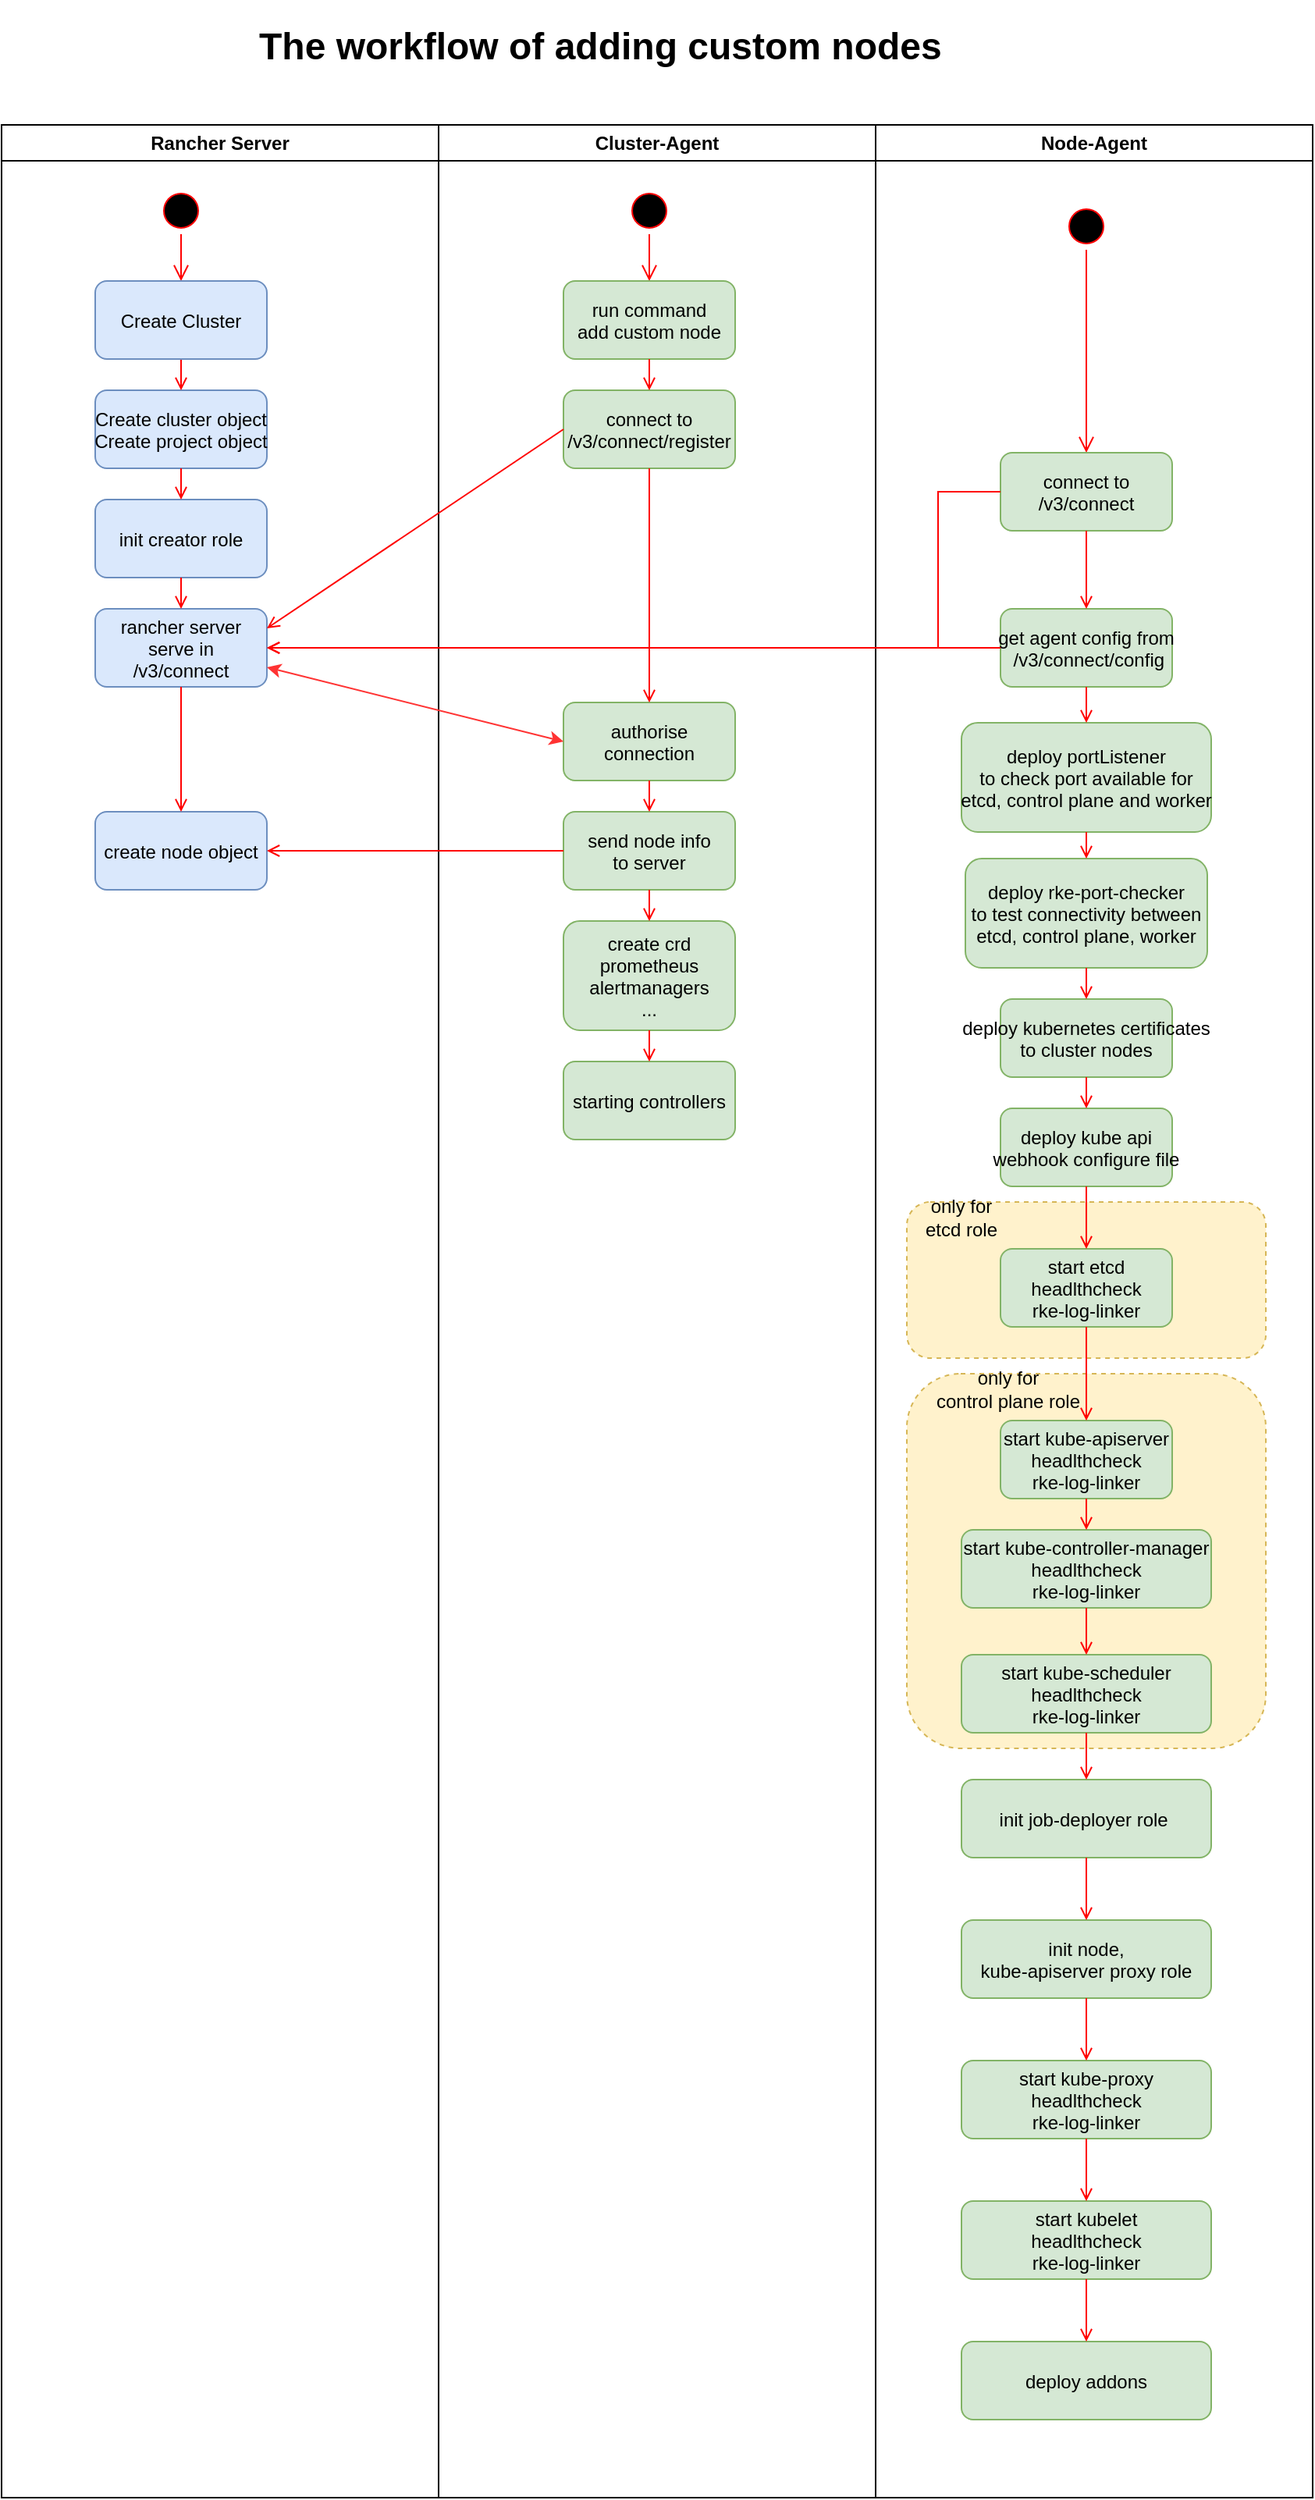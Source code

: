 <mxfile version="13.4.5" type="github">
  <diagram name="Page-1" id="e7e014a7-5840-1c2e-5031-d8a46d1fe8dd">
    <mxGraphModel dx="1833" dy="989" grid="1" gridSize="10" guides="1" tooltips="1" connect="1" arrows="1" fold="1" page="1" pageScale="1" pageWidth="1169" pageHeight="826" background="#ffffff" math="0" shadow="0">
      <root>
        <mxCell id="0" />
        <mxCell id="1" parent="0" />
        <mxCell id="4" value="Node-Agent" style="swimlane;whiteSpace=wrap;swimlaneFillColor=#ffffff;" parent="1" vertex="1">
          <mxGeometry x="710" y="90" width="280" height="1520" as="geometry">
            <mxRectangle x="710" y="30" width="100" height="23" as="alternateBounds" />
          </mxGeometry>
        </mxCell>
        <mxCell id="Nvh7TqMCfOIsHcsC9H2H-126" value="" style="rounded=1;whiteSpace=wrap;html=1;dashed=1;fillColor=#fff2cc;strokeColor=#d6b656;" vertex="1" parent="4">
          <mxGeometry x="20" y="690" width="230" height="100" as="geometry" />
        </mxCell>
        <mxCell id="Nvh7TqMCfOIsHcsC9H2H-123" value="" style="rounded=1;whiteSpace=wrap;html=1;dashed=1;fillColor=#fff2cc;strokeColor=#d6b656;" vertex="1" parent="4">
          <mxGeometry x="20" y="800" width="230" height="240" as="geometry" />
        </mxCell>
        <mxCell id="Nvh7TqMCfOIsHcsC9H2H-64" value="" style="ellipse;shape=startState;fillColor=#000000;strokeColor=#ff0000;" vertex="1" parent="4">
          <mxGeometry x="120" y="50" width="30" height="30" as="geometry" />
        </mxCell>
        <mxCell id="Nvh7TqMCfOIsHcsC9H2H-65" value="" style="edgeStyle=elbowEdgeStyle;elbow=horizontal;verticalAlign=bottom;endArrow=open;endSize=8;strokeColor=#FF0000;endFill=1;rounded=0" edge="1" parent="4" source="Nvh7TqMCfOIsHcsC9H2H-64" target="Nvh7TqMCfOIsHcsC9H2H-66">
          <mxGeometry x="-370" y="10" as="geometry">
            <mxPoint x="-355" y="80" as="targetPoint" />
          </mxGeometry>
        </mxCell>
        <mxCell id="Nvh7TqMCfOIsHcsC9H2H-66" value="connect to&#xa;/v3/connect" style="fillColor=#d5e8d4;strokeColor=#82b366;rounded=1;" vertex="1" parent="4">
          <mxGeometry x="80" y="210" width="110" height="50" as="geometry" />
        </mxCell>
        <mxCell id="Nvh7TqMCfOIsHcsC9H2H-67" value="get agent config from&#xa; /v3/connect/config" style="fillColor=#d5e8d4;strokeColor=#82b366;rounded=1;" vertex="1" parent="4">
          <mxGeometry x="80" y="310" width="110" height="50" as="geometry" />
        </mxCell>
        <mxCell id="Nvh7TqMCfOIsHcsC9H2H-68" value="" style="endArrow=open;strokeColor=#FF0000;endFill=1;rounded=0" edge="1" parent="4" source="Nvh7TqMCfOIsHcsC9H2H-66" target="Nvh7TqMCfOIsHcsC9H2H-67">
          <mxGeometry relative="1" as="geometry" />
        </mxCell>
        <mxCell id="Nvh7TqMCfOIsHcsC9H2H-71" value="deploy portListener&#xa;to check port available for&#xa;etcd, control plane and worker" style="fillColor=#d5e8d4;strokeColor=#82b366;rounded=1;" vertex="1" parent="4">
          <mxGeometry x="55" y="383" width="160" height="70" as="geometry" />
        </mxCell>
        <mxCell id="Nvh7TqMCfOIsHcsC9H2H-72" value="deploy rke-port-checker&#xa;to test connectivity between&#xa;etcd, control plane, worker" style="fillColor=#d5e8d4;strokeColor=#82b366;rounded=1;" vertex="1" parent="4">
          <mxGeometry x="57.5" y="470" width="155" height="70" as="geometry" />
        </mxCell>
        <mxCell id="Nvh7TqMCfOIsHcsC9H2H-73" value="deploy kubernetes certificates &#xa;to cluster nodes" style="fillColor=#d5e8d4;strokeColor=#82b366;rounded=1;" vertex="1" parent="4">
          <mxGeometry x="80" y="560" width="110" height="50" as="geometry" />
        </mxCell>
        <mxCell id="Nvh7TqMCfOIsHcsC9H2H-74" value="" style="endArrow=open;strokeColor=#FF0000;endFill=1;rounded=0;exitX=0.5;exitY=1;exitDx=0;exitDy=0;entryX=0.5;entryY=0;entryDx=0;entryDy=0;" edge="1" parent="4" source="Nvh7TqMCfOIsHcsC9H2H-67" target="Nvh7TqMCfOIsHcsC9H2H-71">
          <mxGeometry relative="1" as="geometry">
            <mxPoint x="95" y="370" as="sourcePoint" />
            <mxPoint x="-315" y="335" as="targetPoint" />
          </mxGeometry>
        </mxCell>
        <mxCell id="Nvh7TqMCfOIsHcsC9H2H-75" value="" style="endArrow=open;strokeColor=#FF0000;endFill=1;rounded=0;exitX=0.5;exitY=1;exitDx=0;exitDy=0;entryX=0.5;entryY=0;entryDx=0;entryDy=0;" edge="1" parent="4" source="Nvh7TqMCfOIsHcsC9H2H-71" target="Nvh7TqMCfOIsHcsC9H2H-72">
          <mxGeometry relative="1" as="geometry">
            <mxPoint x="-325" y="270" as="sourcePoint" />
            <mxPoint x="-325" y="325" as="targetPoint" />
          </mxGeometry>
        </mxCell>
        <mxCell id="Nvh7TqMCfOIsHcsC9H2H-76" value="" style="endArrow=open;strokeColor=#FF0000;endFill=1;rounded=0;exitX=0.5;exitY=1;exitDx=0;exitDy=0;entryX=0.5;entryY=0;entryDx=0;entryDy=0;" edge="1" parent="4" source="Nvh7TqMCfOIsHcsC9H2H-72" target="Nvh7TqMCfOIsHcsC9H2H-73">
          <mxGeometry relative="1" as="geometry">
            <mxPoint x="-305" y="290" as="sourcePoint" />
            <mxPoint x="-300" y="560" as="targetPoint" />
          </mxGeometry>
        </mxCell>
        <mxCell id="Nvh7TqMCfOIsHcsC9H2H-77" value="deploy kube api&#xa;webhook configure file" style="fillColor=#d5e8d4;strokeColor=#82b366;rounded=1;" vertex="1" parent="4">
          <mxGeometry x="80" y="630" width="110" height="50" as="geometry" />
        </mxCell>
        <mxCell id="Nvh7TqMCfOIsHcsC9H2H-78" value="start etcd&#xa;headlthcheck&#xa;rke-log-linker" style="fillColor=#d5e8d4;strokeColor=#82b366;rounded=1;" vertex="1" parent="4">
          <mxGeometry x="80" y="720" width="110" height="50" as="geometry" />
        </mxCell>
        <mxCell id="Nvh7TqMCfOIsHcsC9H2H-79" value="start kube-apiserver&#xa;headlthcheck&#xa;rke-log-linker" style="fillColor=#d5e8d4;strokeColor=#82b366;rounded=1;" vertex="1" parent="4">
          <mxGeometry x="80" y="830" width="110" height="50" as="geometry" />
        </mxCell>
        <mxCell id="Nvh7TqMCfOIsHcsC9H2H-80" value="start kube-controller-manager&#xa;headlthcheck&#xa;rke-log-linker" style="fillColor=#d5e8d4;strokeColor=#82b366;rounded=1;" vertex="1" parent="4">
          <mxGeometry x="55" y="900" width="160" height="50" as="geometry" />
        </mxCell>
        <mxCell id="Nvh7TqMCfOIsHcsC9H2H-81" value="start kube-scheduler&#xa;headlthcheck&#xa;rke-log-linker" style="fillColor=#d5e8d4;strokeColor=#82b366;rounded=1;" vertex="1" parent="4">
          <mxGeometry x="55" y="980" width="160" height="50" as="geometry" />
        </mxCell>
        <mxCell id="Nvh7TqMCfOIsHcsC9H2H-82" value="init job-deployer role " style="fillColor=#d5e8d4;strokeColor=#82b366;rounded=1;" vertex="1" parent="4">
          <mxGeometry x="55" y="1060" width="160" height="50" as="geometry" />
        </mxCell>
        <mxCell id="Nvh7TqMCfOIsHcsC9H2H-83" value="init node, &#xa;kube-apiserver proxy role" style="fillColor=#d5e8d4;strokeColor=#82b366;rounded=1;" vertex="1" parent="4">
          <mxGeometry x="55" y="1150" width="160" height="50" as="geometry" />
        </mxCell>
        <mxCell id="Nvh7TqMCfOIsHcsC9H2H-85" value="start kubelet&#xa;headlthcheck&#xa;rke-log-linker" style="fillColor=#d5e8d4;strokeColor=#82b366;rounded=1;" vertex="1" parent="4">
          <mxGeometry x="55" y="1330" width="160" height="50" as="geometry" />
        </mxCell>
        <mxCell id="Nvh7TqMCfOIsHcsC9H2H-86" value="start kube-proxy&#xa;headlthcheck&#xa;rke-log-linker" style="fillColor=#d5e8d4;strokeColor=#82b366;rounded=1;" vertex="1" parent="4">
          <mxGeometry x="55" y="1240" width="160" height="50" as="geometry" />
        </mxCell>
        <mxCell id="Nvh7TqMCfOIsHcsC9H2H-110" value="deploy addons" style="fillColor=#d5e8d4;strokeColor=#82b366;rounded=1;" vertex="1" parent="4">
          <mxGeometry x="55" y="1420" width="160" height="50" as="geometry" />
        </mxCell>
        <mxCell id="Nvh7TqMCfOIsHcsC9H2H-114" value="" style="endArrow=open;strokeColor=#FF0000;endFill=1;rounded=0;exitX=0.5;exitY=1;exitDx=0;exitDy=0;entryX=0.5;entryY=0;entryDx=0;entryDy=0;" edge="1" parent="4" source="Nvh7TqMCfOIsHcsC9H2H-73" target="Nvh7TqMCfOIsHcsC9H2H-77">
          <mxGeometry relative="1" as="geometry">
            <mxPoint x="135" y="610" as="sourcePoint" />
            <mxPoint x="135" y="650" as="targetPoint" />
          </mxGeometry>
        </mxCell>
        <mxCell id="Nvh7TqMCfOIsHcsC9H2H-113" value="" style="endArrow=open;strokeColor=#FF0000;endFill=1;rounded=0;exitX=0.5;exitY=1;exitDx=0;exitDy=0;entryX=0.5;entryY=0;entryDx=0;entryDy=0;" edge="1" parent="4" source="Nvh7TqMCfOIsHcsC9H2H-77" target="Nvh7TqMCfOIsHcsC9H2H-78">
          <mxGeometry relative="1" as="geometry">
            <mxPoint x="125" y="600" as="sourcePoint" />
            <mxPoint x="125" y="640" as="targetPoint" />
          </mxGeometry>
        </mxCell>
        <mxCell id="Nvh7TqMCfOIsHcsC9H2H-112" value="" style="endArrow=open;strokeColor=#FF0000;endFill=1;rounded=0;exitX=0.5;exitY=1;exitDx=0;exitDy=0;entryX=0.5;entryY=0;entryDx=0;entryDy=0;" edge="1" parent="4" source="Nvh7TqMCfOIsHcsC9H2H-78" target="Nvh7TqMCfOIsHcsC9H2H-79">
          <mxGeometry relative="1" as="geometry">
            <mxPoint x="115" y="590" as="sourcePoint" />
            <mxPoint x="115" y="630" as="targetPoint" />
          </mxGeometry>
        </mxCell>
        <mxCell id="Nvh7TqMCfOIsHcsC9H2H-111" value="" style="endArrow=open;strokeColor=#FF0000;endFill=1;rounded=0;exitX=0.5;exitY=1;exitDx=0;exitDy=0;entryX=0.5;entryY=0;entryDx=0;entryDy=0;" edge="1" parent="4" source="Nvh7TqMCfOIsHcsC9H2H-79" target="Nvh7TqMCfOIsHcsC9H2H-80">
          <mxGeometry relative="1" as="geometry">
            <mxPoint x="105" y="580" as="sourcePoint" />
            <mxPoint x="105" y="620" as="targetPoint" />
          </mxGeometry>
        </mxCell>
        <mxCell id="Nvh7TqMCfOIsHcsC9H2H-115" value="" style="endArrow=open;strokeColor=#FF0000;endFill=1;rounded=0;exitX=0.5;exitY=1;exitDx=0;exitDy=0;entryX=0.5;entryY=0;entryDx=0;entryDy=0;" edge="1" parent="4" source="Nvh7TqMCfOIsHcsC9H2H-80" target="Nvh7TqMCfOIsHcsC9H2H-81">
          <mxGeometry relative="1" as="geometry">
            <mxPoint x="145" y="620" as="sourcePoint" />
            <mxPoint x="145" y="660" as="targetPoint" />
          </mxGeometry>
        </mxCell>
        <mxCell id="Nvh7TqMCfOIsHcsC9H2H-117" value="" style="endArrow=open;strokeColor=#FF0000;endFill=1;rounded=0;exitX=0.5;exitY=1;exitDx=0;exitDy=0;" edge="1" parent="4" source="Nvh7TqMCfOIsHcsC9H2H-81" target="Nvh7TqMCfOIsHcsC9H2H-82">
          <mxGeometry relative="1" as="geometry">
            <mxPoint x="130" y="980" as="sourcePoint" />
            <mxPoint x="130" y="1010" as="targetPoint" />
          </mxGeometry>
        </mxCell>
        <mxCell id="Nvh7TqMCfOIsHcsC9H2H-116" value="" style="endArrow=open;strokeColor=#FF0000;endFill=1;rounded=0;exitX=0.5;exitY=1;exitDx=0;exitDy=0;" edge="1" parent="4" source="Nvh7TqMCfOIsHcsC9H2H-82" target="Nvh7TqMCfOIsHcsC9H2H-83">
          <mxGeometry relative="1" as="geometry">
            <mxPoint x="120" y="970" as="sourcePoint" />
            <mxPoint x="120" y="1000" as="targetPoint" />
          </mxGeometry>
        </mxCell>
        <mxCell id="Nvh7TqMCfOIsHcsC9H2H-118" value="" style="endArrow=open;strokeColor=#FF0000;endFill=1;rounded=0;exitX=0.5;exitY=1;exitDx=0;exitDy=0;entryX=0.5;entryY=0;entryDx=0;entryDy=0;" edge="1" parent="4" source="Nvh7TqMCfOIsHcsC9H2H-83" target="Nvh7TqMCfOIsHcsC9H2H-86">
          <mxGeometry relative="1" as="geometry">
            <mxPoint x="140" y="990" as="sourcePoint" />
            <mxPoint x="140" y="1020" as="targetPoint" />
          </mxGeometry>
        </mxCell>
        <mxCell id="Nvh7TqMCfOIsHcsC9H2H-119" value="" style="endArrow=open;strokeColor=#FF0000;endFill=1;rounded=0;exitX=0.5;exitY=1;exitDx=0;exitDy=0;" edge="1" parent="4" source="Nvh7TqMCfOIsHcsC9H2H-86" target="Nvh7TqMCfOIsHcsC9H2H-85">
          <mxGeometry relative="1" as="geometry">
            <mxPoint x="120" y="1210" as="sourcePoint" />
            <mxPoint x="120" y="1250" as="targetPoint" />
          </mxGeometry>
        </mxCell>
        <mxCell id="Nvh7TqMCfOIsHcsC9H2H-120" value="" style="endArrow=open;strokeColor=#FF0000;endFill=1;rounded=0;exitX=0.5;exitY=1;exitDx=0;exitDy=0;" edge="1" parent="4" source="Nvh7TqMCfOIsHcsC9H2H-85" target="Nvh7TqMCfOIsHcsC9H2H-110">
          <mxGeometry relative="1" as="geometry">
            <mxPoint x="130" y="1220" as="sourcePoint" />
            <mxPoint x="130" y="1260" as="targetPoint" />
          </mxGeometry>
        </mxCell>
        <mxCell id="Nvh7TqMCfOIsHcsC9H2H-125" value="only for&lt;br&gt;control plane role" style="text;html=1;strokeColor=none;fillColor=none;align=center;verticalAlign=middle;whiteSpace=wrap;rounded=0;dashed=1;" vertex="1" parent="4">
          <mxGeometry x="20" y="800" width="130" height="20" as="geometry" />
        </mxCell>
        <mxCell id="Nvh7TqMCfOIsHcsC9H2H-127" value="only for&lt;br&gt;etcd role" style="text;html=1;strokeColor=none;fillColor=none;align=center;verticalAlign=middle;whiteSpace=wrap;rounded=0;dashed=1;" vertex="1" parent="4">
          <mxGeometry x="-10" y="690" width="130" height="20" as="geometry" />
        </mxCell>
        <mxCell id="2" value="Rancher Server" style="swimlane;whiteSpace=wrap" parent="1" vertex="1">
          <mxGeometry x="150" y="90" width="280" height="1520" as="geometry" />
        </mxCell>
        <mxCell id="5" value="" style="ellipse;shape=startState;fillColor=#000000;strokeColor=#ff0000;" parent="2" vertex="1">
          <mxGeometry x="100" y="40" width="30" height="30" as="geometry" />
        </mxCell>
        <mxCell id="6" value="" style="edgeStyle=elbowEdgeStyle;elbow=horizontal;verticalAlign=bottom;endArrow=open;endSize=8;strokeColor=#FF0000;endFill=1;rounded=0;entryX=0.5;entryY=0;entryDx=0;entryDy=0;" parent="2" source="5" edge="1">
          <mxGeometry x="100" y="40" as="geometry">
            <mxPoint x="115" y="100" as="targetPoint" />
          </mxGeometry>
        </mxCell>
        <mxCell id="8" value="Create cluster object&#xa;Create project object" style="rounded=1;fillColor=#dae8fc;strokeColor=#6c8ebf;" parent="2" vertex="1">
          <mxGeometry x="60" y="170" width="110" height="50" as="geometry" />
        </mxCell>
        <mxCell id="9" value="" style="endArrow=open;strokeColor=#FF0000;endFill=1;rounded=0;entryX=0.5;entryY=0;entryDx=0;entryDy=0;exitX=0.5;exitY=1;exitDx=0;exitDy=0;" parent="2" source="Nvh7TqMCfOIsHcsC9H2H-47" target="8" edge="1">
          <mxGeometry relative="1" as="geometry">
            <mxPoint x="115" y="180" as="sourcePoint" />
            <mxPoint x="115" y="210" as="targetPoint" />
          </mxGeometry>
        </mxCell>
        <mxCell id="10" value="init creator role" style="rounded=1;fillColor=#dae8fc;strokeColor=#6c8ebf;" parent="2" vertex="1">
          <mxGeometry x="60" y="240" width="110" height="50" as="geometry" />
        </mxCell>
        <mxCell id="11" value="" style="endArrow=open;strokeColor=#FF0000;endFill=1;rounded=0" parent="2" source="8" target="10" edge="1">
          <mxGeometry relative="1" as="geometry" />
        </mxCell>
        <mxCell id="Nvh7TqMCfOIsHcsC9H2H-42" value="create node object" style="rounded=1;fillColor=#dae8fc;strokeColor=#6c8ebf;" vertex="1" parent="2">
          <mxGeometry x="60" y="440" width="110" height="50" as="geometry" />
        </mxCell>
        <mxCell id="Nvh7TqMCfOIsHcsC9H2H-41" value="rancher server&#xa;serve in&#xa;/v3/connect" style="rounded=1;fillColor=#dae8fc;strokeColor=#6c8ebf;" vertex="1" parent="2">
          <mxGeometry x="60" y="310" width="110" height="50" as="geometry" />
        </mxCell>
        <mxCell id="Nvh7TqMCfOIsHcsC9H2H-43" value="" style="endArrow=open;strokeColor=#FF0000;endFill=1;rounded=0" edge="1" parent="2" source="Nvh7TqMCfOIsHcsC9H2H-41" target="Nvh7TqMCfOIsHcsC9H2H-42">
          <mxGeometry relative="1" as="geometry" />
        </mxCell>
        <mxCell id="Nvh7TqMCfOIsHcsC9H2H-46" value="" style="endArrow=open;strokeColor=#FF0000;endFill=1;rounded=0;exitX=0.5;exitY=1;exitDx=0;exitDy=0;entryX=0.5;entryY=0;entryDx=0;entryDy=0;" edge="1" parent="2" source="10" target="Nvh7TqMCfOIsHcsC9H2H-41">
          <mxGeometry relative="1" as="geometry">
            <mxPoint x="125" y="280" as="sourcePoint" />
            <mxPoint x="125" y="335" as="targetPoint" />
          </mxGeometry>
        </mxCell>
        <mxCell id="Nvh7TqMCfOIsHcsC9H2H-47" value="Create Cluster" style="rounded=1;fillColor=#dae8fc;strokeColor=#6c8ebf;" vertex="1" parent="2">
          <mxGeometry x="60" y="100" width="110" height="50" as="geometry" />
        </mxCell>
        <mxCell id="3" value="Cluster-Agent" style="swimlane;whiteSpace=wrap" parent="1" vertex="1">
          <mxGeometry x="430" y="90" width="280" height="1520" as="geometry" />
        </mxCell>
        <mxCell id="13" value="" style="ellipse;shape=startState;fillColor=#000000;strokeColor=#ff0000;" parent="3" vertex="1">
          <mxGeometry x="120" y="40" width="30" height="30" as="geometry" />
        </mxCell>
        <mxCell id="14" value="" style="edgeStyle=elbowEdgeStyle;elbow=horizontal;verticalAlign=bottom;endArrow=open;endSize=8;strokeColor=#FF0000;endFill=1;rounded=0" parent="3" source="13" target="15" edge="1">
          <mxGeometry x="100" y="20" as="geometry">
            <mxPoint x="115" y="90" as="targetPoint" />
          </mxGeometry>
        </mxCell>
        <mxCell id="15" value="run command &#xa;add custom node" style="fillColor=#d5e8d4;strokeColor=#82b366;rounded=1;" parent="3" vertex="1">
          <mxGeometry x="80" y="100" width="110" height="50" as="geometry" />
        </mxCell>
        <mxCell id="16" value="connect to&#xa;/v3/connect/register" style="fillColor=#d5e8d4;strokeColor=#82b366;rounded=1;" parent="3" vertex="1">
          <mxGeometry x="80" y="170" width="110" height="50" as="geometry" />
        </mxCell>
        <mxCell id="17" value="" style="endArrow=open;strokeColor=#FF0000;endFill=1;rounded=0" parent="3" source="15" target="16" edge="1">
          <mxGeometry relative="1" as="geometry" />
        </mxCell>
        <mxCell id="18" value="authorise&#xa;connection" style="rounded=1;fillColor=#d5e8d4;strokeColor=#82b366;" parent="3" vertex="1">
          <mxGeometry x="80" y="370" width="110" height="50" as="geometry" />
        </mxCell>
        <mxCell id="19" value="" style="endArrow=open;strokeColor=#FF0000;endFill=1;rounded=0" parent="3" source="16" target="18" edge="1">
          <mxGeometry relative="1" as="geometry" />
        </mxCell>
        <mxCell id="Nvh7TqMCfOIsHcsC9H2H-49" value="send node info&#xa;to server" style="fillColor=#d5e8d4;strokeColor=#82b366;rounded=1;" vertex="1" parent="3">
          <mxGeometry x="80" y="440" width="110" height="50" as="geometry" />
        </mxCell>
        <mxCell id="Nvh7TqMCfOIsHcsC9H2H-51" value="create crd&#xa;prometheus&#xa;alertmanagers&#xa;..." style="fillColor=#d5e8d4;strokeColor=#82b366;rounded=1;" vertex="1" parent="3">
          <mxGeometry x="80" y="510" width="110" height="70" as="geometry" />
        </mxCell>
        <mxCell id="Nvh7TqMCfOIsHcsC9H2H-55" value="starting controllers" style="fillColor=#d5e8d4;strokeColor=#82b366;rounded=1;" vertex="1" parent="3">
          <mxGeometry x="80" y="600" width="110" height="50" as="geometry" />
        </mxCell>
        <mxCell id="Nvh7TqMCfOIsHcsC9H2H-62" value="" style="endArrow=open;strokeColor=#FF0000;endFill=1;rounded=0;exitX=0.5;exitY=1;exitDx=0;exitDy=0;entryX=0.5;entryY=0;entryDx=0;entryDy=0;" edge="1" parent="3" source="18" target="Nvh7TqMCfOIsHcsC9H2H-49">
          <mxGeometry relative="1" as="geometry">
            <mxPoint x="155" y="290" as="sourcePoint" />
            <mxPoint x="155" y="345" as="targetPoint" />
          </mxGeometry>
        </mxCell>
        <mxCell id="Nvh7TqMCfOIsHcsC9H2H-61" value="" style="endArrow=open;strokeColor=#FF0000;endFill=1;rounded=0;exitX=0.5;exitY=1;exitDx=0;exitDy=0;entryX=0.5;entryY=0;entryDx=0;entryDy=0;" edge="1" parent="3" source="Nvh7TqMCfOIsHcsC9H2H-49" target="Nvh7TqMCfOIsHcsC9H2H-51">
          <mxGeometry relative="1" as="geometry">
            <mxPoint x="145" y="280" as="sourcePoint" />
            <mxPoint x="145" y="335" as="targetPoint" />
          </mxGeometry>
        </mxCell>
        <mxCell id="Nvh7TqMCfOIsHcsC9H2H-63" value="" style="endArrow=open;strokeColor=#FF0000;endFill=1;rounded=0;exitX=0.5;exitY=1;exitDx=0;exitDy=0;entryX=0.5;entryY=0;entryDx=0;entryDy=0;" edge="1" parent="3" source="Nvh7TqMCfOIsHcsC9H2H-51" target="Nvh7TqMCfOIsHcsC9H2H-55">
          <mxGeometry relative="1" as="geometry">
            <mxPoint x="165" y="300" as="sourcePoint" />
            <mxPoint x="170" y="570" as="targetPoint" />
          </mxGeometry>
        </mxCell>
        <mxCell id="Nvh7TqMCfOIsHcsC9H2H-56" value="" style="endArrow=open;strokeColor=#FF0000;endFill=1;rounded=0;entryX=1;entryY=0.25;entryDx=0;entryDy=0;exitX=0;exitY=0.5;exitDx=0;exitDy=0;" edge="1" parent="1" source="16" target="Nvh7TqMCfOIsHcsC9H2H-41">
          <mxGeometry relative="1" as="geometry">
            <mxPoint x="275" y="320" as="sourcePoint" />
            <mxPoint x="320" y="215" as="targetPoint" />
          </mxGeometry>
        </mxCell>
        <mxCell id="Nvh7TqMCfOIsHcsC9H2H-59" value="" style="endArrow=classic;startArrow=classic;html=1;exitX=1;exitY=0.75;exitDx=0;exitDy=0;entryX=0;entryY=0.5;entryDx=0;entryDy=0;fillColor=#a20025;strokeColor=#FF3333;" edge="1" parent="1" source="Nvh7TqMCfOIsHcsC9H2H-41" target="18">
          <mxGeometry width="50" height="50" relative="1" as="geometry">
            <mxPoint x="430" y="480" as="sourcePoint" />
            <mxPoint x="440" y="440" as="targetPoint" />
          </mxGeometry>
        </mxCell>
        <mxCell id="Nvh7TqMCfOIsHcsC9H2H-60" value="" style="endArrow=open;strokeColor=#FF0000;endFill=1;rounded=0;entryX=1;entryY=0.5;entryDx=0;entryDy=0;exitX=0;exitY=0.5;exitDx=0;exitDy=0;" edge="1" parent="1" source="Nvh7TqMCfOIsHcsC9H2H-49" target="Nvh7TqMCfOIsHcsC9H2H-42">
          <mxGeometry relative="1" as="geometry">
            <mxPoint x="460" y="345" as="sourcePoint" />
            <mxPoint x="330" y="485" as="targetPoint" />
          </mxGeometry>
        </mxCell>
        <mxCell id="Nvh7TqMCfOIsHcsC9H2H-121" value="" style="endArrow=open;strokeColor=#FF0000;endFill=1;rounded=0;exitX=0;exitY=0.5;exitDx=0;exitDy=0;entryX=1;entryY=0.5;entryDx=0;entryDy=0;" edge="1" parent="1" source="Nvh7TqMCfOIsHcsC9H2H-66" target="Nvh7TqMCfOIsHcsC9H2H-41">
          <mxGeometry relative="1" as="geometry">
            <mxPoint x="575" y="260" as="sourcePoint" />
            <mxPoint x="575" y="320" as="targetPoint" />
            <Array as="points">
              <mxPoint x="750" y="325" />
              <mxPoint x="750" y="425" />
            </Array>
          </mxGeometry>
        </mxCell>
        <mxCell id="Nvh7TqMCfOIsHcsC9H2H-122" value="" style="endArrow=open;strokeColor=#FF0000;endFill=1;rounded=0;exitX=0;exitY=0.5;exitDx=0;exitDy=0;entryX=1;entryY=0.5;entryDx=0;entryDy=0;" edge="1" parent="1" source="Nvh7TqMCfOIsHcsC9H2H-67" target="Nvh7TqMCfOIsHcsC9H2H-41">
          <mxGeometry relative="1" as="geometry">
            <mxPoint x="760" y="255" as="sourcePoint" />
            <mxPoint x="320" y="470" as="targetPoint" />
          </mxGeometry>
        </mxCell>
        <mxCell id="Nvh7TqMCfOIsHcsC9H2H-129" value="&lt;h1&gt;The workflow of adding custom nodes&lt;/h1&gt;" style="text;html=1;strokeColor=none;fillColor=none;spacing=5;spacingTop=-20;whiteSpace=wrap;overflow=hidden;rounded=0;dashed=1;" vertex="1" parent="1">
          <mxGeometry x="310" y="20" width="500" height="60" as="geometry" />
        </mxCell>
      </root>
    </mxGraphModel>
  </diagram>
</mxfile>
